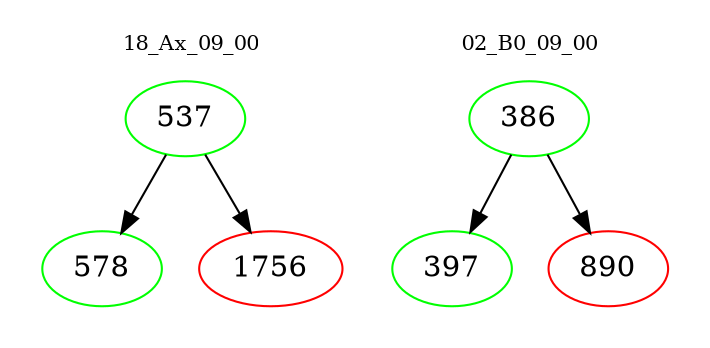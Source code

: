 digraph{
subgraph cluster_0 {
color = white
label = "18_Ax_09_00";
fontsize=10;
T0_537 [label="537", color="green"]
T0_537 -> T0_578 [color="black"]
T0_578 [label="578", color="green"]
T0_537 -> T0_1756 [color="black"]
T0_1756 [label="1756", color="red"]
}
subgraph cluster_1 {
color = white
label = "02_B0_09_00";
fontsize=10;
T1_386 [label="386", color="green"]
T1_386 -> T1_397 [color="black"]
T1_397 [label="397", color="green"]
T1_386 -> T1_890 [color="black"]
T1_890 [label="890", color="red"]
}
}
